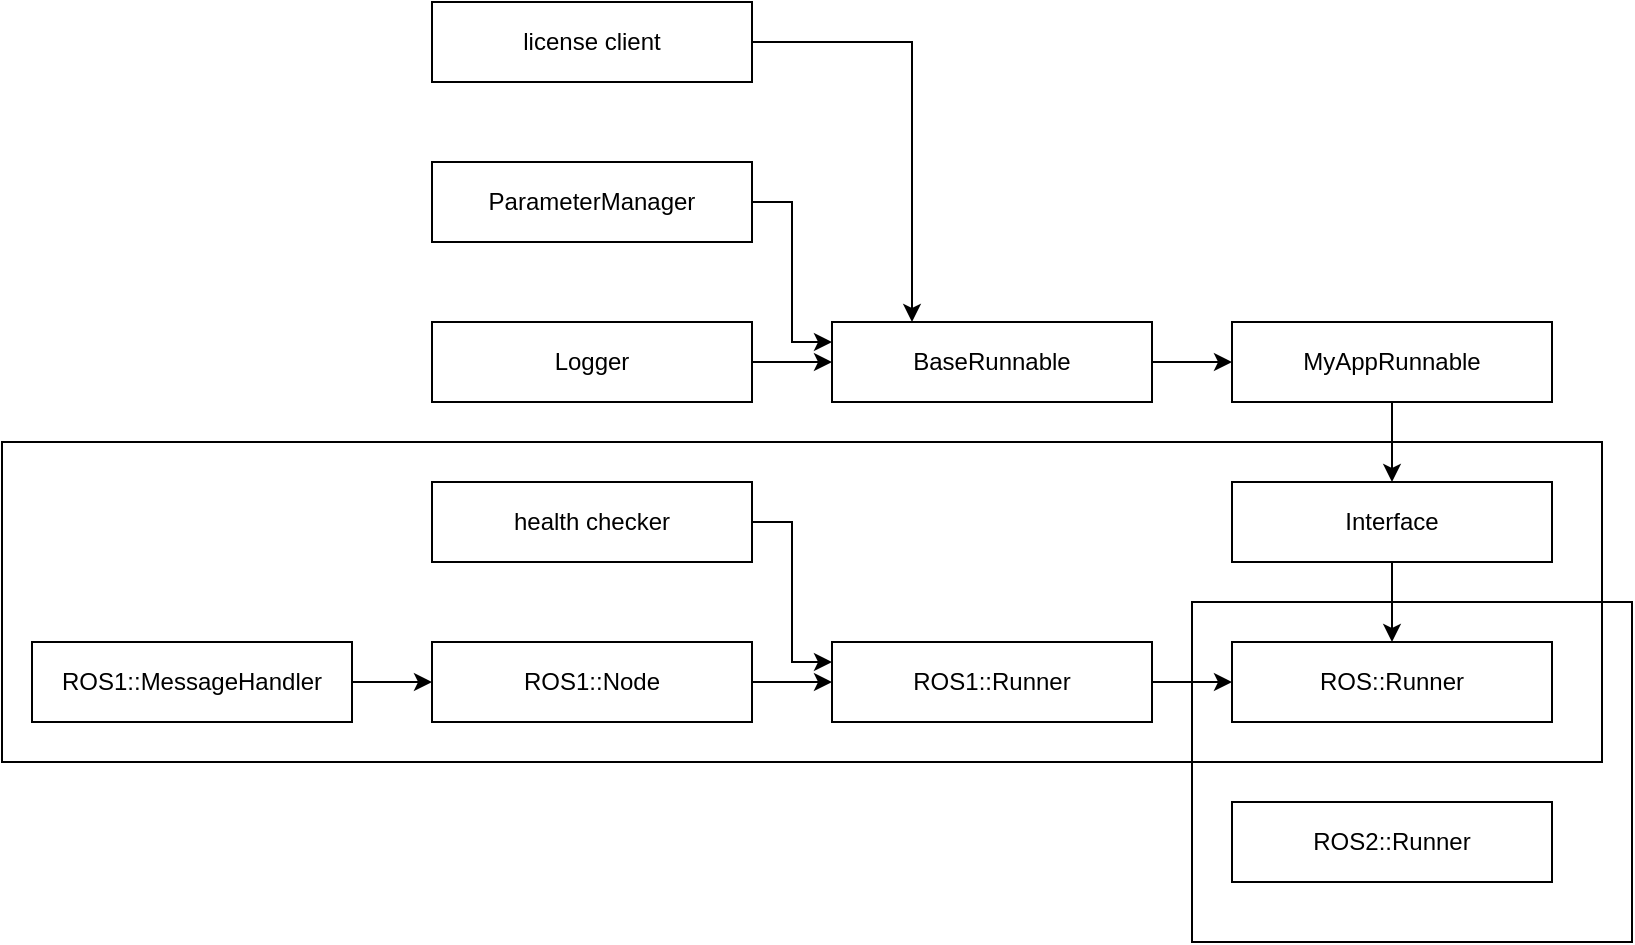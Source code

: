 <mxfile version="20.5.3" type="google"><diagram id="s8IPeQnsMKKz_ry1yn7S" name="Page-1"><mxGraphModel grid="1" page="1" gridSize="10" guides="1" tooltips="1" connect="1" arrows="1" fold="1" pageScale="1" pageWidth="850" pageHeight="1100" math="0" shadow="0"><root><mxCell id="0"/><mxCell id="1" parent="0"/><mxCell id="faGIkv9dA514si9xw5es-26" value="&lt;font color=&quot;#ffffff&quot;&gt;ROS1&lt;/font&gt;" style="rounded=0;whiteSpace=wrap;html=1;fillColor=none;align=left;verticalAlign=top;" vertex="1" parent="1"><mxGeometry x="25" y="340" width="800" height="160" as="geometry"/></mxCell><mxCell id="faGIkv9dA514si9xw5es-22" style="edgeStyle=orthogonalEdgeStyle;rounded=0;orthogonalLoop=1;jettySize=auto;html=1;exitX=0.5;exitY=1;exitDx=0;exitDy=0;entryX=0.5;entryY=0;entryDx=0;entryDy=0;" edge="1" parent="1" source="faGIkv9dA514si9xw5es-1" target="faGIkv9dA514si9xw5es-21"><mxGeometry relative="1" as="geometry"/></mxCell><mxCell id="faGIkv9dA514si9xw5es-1" value="MyAppRunnable" style="rounded=0;whiteSpace=wrap;html=1;" vertex="1" parent="1"><mxGeometry x="640" y="280" width="160" height="40" as="geometry"/></mxCell><mxCell id="faGIkv9dA514si9xw5es-9" style="edgeStyle=orthogonalEdgeStyle;rounded=0;orthogonalLoop=1;jettySize=auto;html=1;exitX=1;exitY=0.5;exitDx=0;exitDy=0;entryX=0;entryY=0.5;entryDx=0;entryDy=0;" edge="1" parent="1" source="faGIkv9dA514si9xw5es-2" target="faGIkv9dA514si9xw5es-1"><mxGeometry relative="1" as="geometry"/></mxCell><mxCell id="faGIkv9dA514si9xw5es-2" value="BaseRunnable" style="rounded=0;whiteSpace=wrap;html=1;" vertex="1" parent="1"><mxGeometry x="440" y="280" width="160" height="40" as="geometry"/></mxCell><mxCell id="faGIkv9dA514si9xw5es-3" value="ROS::Runner" style="rounded=0;whiteSpace=wrap;html=1;" vertex="1" parent="1"><mxGeometry x="640" y="440" width="160" height="40" as="geometry"/></mxCell><mxCell id="faGIkv9dA514si9xw5es-8" style="edgeStyle=orthogonalEdgeStyle;rounded=0;orthogonalLoop=1;jettySize=auto;html=1;exitX=1;exitY=0.5;exitDx=0;exitDy=0;entryX=0;entryY=0.5;entryDx=0;entryDy=0;" edge="1" parent="1" source="faGIkv9dA514si9xw5es-4" target="faGIkv9dA514si9xw5es-3"><mxGeometry relative="1" as="geometry"/></mxCell><mxCell id="faGIkv9dA514si9xw5es-4" value="ROS1::Runner" style="rounded=0;whiteSpace=wrap;html=1;" vertex="1" parent="1"><mxGeometry x="440" y="440" width="160" height="40" as="geometry"/></mxCell><mxCell id="faGIkv9dA514si9xw5es-5" value="ROS2::Runner" style="rounded=0;whiteSpace=wrap;html=1;" vertex="1" parent="1"><mxGeometry x="640" y="520" width="160" height="40" as="geometry"/></mxCell><mxCell id="faGIkv9dA514si9xw5es-7" style="edgeStyle=orthogonalEdgeStyle;rounded=0;orthogonalLoop=1;jettySize=auto;html=1;exitX=1;exitY=0.5;exitDx=0;exitDy=0;entryX=0;entryY=0.5;entryDx=0;entryDy=0;" edge="1" parent="1" source="faGIkv9dA514si9xw5es-6" target="faGIkv9dA514si9xw5es-4"><mxGeometry relative="1" as="geometry"/></mxCell><mxCell id="faGIkv9dA514si9xw5es-6" value="ROS1::Node" style="rounded=0;whiteSpace=wrap;html=1;" vertex="1" parent="1"><mxGeometry x="240" y="440" width="160" height="40" as="geometry"/></mxCell><mxCell id="faGIkv9dA514si9xw5es-11" style="edgeStyle=orthogonalEdgeStyle;rounded=0;orthogonalLoop=1;jettySize=auto;html=1;exitX=1;exitY=0.5;exitDx=0;exitDy=0;entryX=0;entryY=0.5;entryDx=0;entryDy=0;" edge="1" parent="1" source="faGIkv9dA514si9xw5es-10" target="faGIkv9dA514si9xw5es-2"><mxGeometry relative="1" as="geometry"/></mxCell><mxCell id="faGIkv9dA514si9xw5es-10" value="Logger" style="rounded=0;whiteSpace=wrap;html=1;" vertex="1" parent="1"><mxGeometry x="240" y="280" width="160" height="40" as="geometry"/></mxCell><mxCell id="faGIkv9dA514si9xw5es-13" style="edgeStyle=orthogonalEdgeStyle;rounded=0;orthogonalLoop=1;jettySize=auto;html=1;exitX=1;exitY=0.5;exitDx=0;exitDy=0;entryX=0;entryY=0.25;entryDx=0;entryDy=0;" edge="1" parent="1" source="faGIkv9dA514si9xw5es-12" target="faGIkv9dA514si9xw5es-2"><mxGeometry relative="1" as="geometry"/></mxCell><mxCell id="faGIkv9dA514si9xw5es-12" value="ParameterManager" style="rounded=0;whiteSpace=wrap;html=1;" vertex="1" parent="1"><mxGeometry x="240" y="200" width="160" height="40" as="geometry"/></mxCell><mxCell id="faGIkv9dA514si9xw5es-16" style="edgeStyle=orthogonalEdgeStyle;rounded=0;orthogonalLoop=1;jettySize=auto;html=1;exitX=1;exitY=0.5;exitDx=0;exitDy=0;entryX=0;entryY=0.5;entryDx=0;entryDy=0;" edge="1" parent="1" source="faGIkv9dA514si9xw5es-15" target="faGIkv9dA514si9xw5es-6"><mxGeometry relative="1" as="geometry"/></mxCell><mxCell id="faGIkv9dA514si9xw5es-15" value="ROS1::MessageHandler" style="rounded=0;whiteSpace=wrap;html=1;" vertex="1" parent="1"><mxGeometry x="40" y="440" width="160" height="40" as="geometry"/></mxCell><mxCell id="faGIkv9dA514si9xw5es-23" style="edgeStyle=orthogonalEdgeStyle;rounded=0;orthogonalLoop=1;jettySize=auto;html=1;exitX=0.5;exitY=1;exitDx=0;exitDy=0;" edge="1" parent="1" source="faGIkv9dA514si9xw5es-21" target="faGIkv9dA514si9xw5es-3"><mxGeometry relative="1" as="geometry"/></mxCell><mxCell id="faGIkv9dA514si9xw5es-21" value="Interface" style="rounded=0;whiteSpace=wrap;html=1;" vertex="1" parent="1"><mxGeometry x="640" y="360" width="160" height="40" as="geometry"/></mxCell><mxCell id="faGIkv9dA514si9xw5es-27" value="&lt;font color=&quot;#ffffff&quot;&gt;ROS2 (TBD)&lt;/font&gt;" style="rounded=0;whiteSpace=wrap;html=1;fillColor=none;align=right;verticalAlign=bottom;" vertex="1" parent="1"><mxGeometry x="620" y="420" width="220" height="170" as="geometry"/></mxCell><mxCell id="faGIkv9dA514si9xw5es-30" style="edgeStyle=orthogonalEdgeStyle;rounded=0;orthogonalLoop=1;jettySize=auto;html=1;exitX=1;exitY=0.5;exitDx=0;exitDy=0;entryX=0.25;entryY=0;entryDx=0;entryDy=0;fontColor=#FFFFFF;" edge="1" parent="1" source="faGIkv9dA514si9xw5es-28" target="faGIkv9dA514si9xw5es-2"><mxGeometry relative="1" as="geometry"/></mxCell><mxCell id="faGIkv9dA514si9xw5es-28" value="license client" style="rounded=0;whiteSpace=wrap;html=1;" vertex="1" parent="1"><mxGeometry x="240" y="120" width="160" height="40" as="geometry"/></mxCell><mxCell id="faGIkv9dA514si9xw5es-33" style="edgeStyle=orthogonalEdgeStyle;rounded=0;orthogonalLoop=1;jettySize=auto;html=1;exitX=1;exitY=0.5;exitDx=0;exitDy=0;entryX=0;entryY=0.25;entryDx=0;entryDy=0;fontColor=#FFFFFF;" edge="1" parent="1" source="faGIkv9dA514si9xw5es-29" target="faGIkv9dA514si9xw5es-4"><mxGeometry relative="1" as="geometry"/></mxCell><mxCell id="faGIkv9dA514si9xw5es-29" value="health checker" style="rounded=0;whiteSpace=wrap;html=1;" vertex="1" parent="1"><mxGeometry x="240" y="360" width="160" height="40" as="geometry"/></mxCell></root></mxGraphModel></diagram></mxfile>
